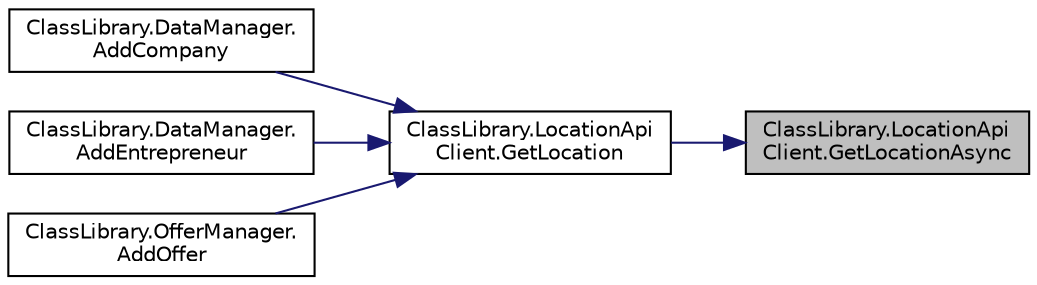 digraph "ClassLibrary.LocationApiClient.GetLocationAsync"
{
 // INTERACTIVE_SVG=YES
 // LATEX_PDF_SIZE
  edge [fontname="Helvetica",fontsize="10",labelfontname="Helvetica",labelfontsize="10"];
  node [fontname="Helvetica",fontsize="10",shape=record];
  rankdir="RL";
  Node1 [label="ClassLibrary.LocationApi\lClient.GetLocationAsync",height=0.2,width=0.4,color="black", fillcolor="grey75", style="filled", fontcolor="black",tooltip="Obtiene las coordenadas de una dirección."];
  Node1 -> Node2 [dir="back",color="midnightblue",fontsize="10",style="solid",fontname="Helvetica"];
  Node2 [label="ClassLibrary.LocationApi\lClient.GetLocation",height=0.2,width=0.4,color="black", fillcolor="white", style="filled",URL="$classClassLibrary_1_1LocationApiClient.html#a86e0cc441fb8dc61749885b9df7f0200",tooltip=" "];
  Node2 -> Node3 [dir="back",color="midnightblue",fontsize="10",style="solid",fontname="Helvetica"];
  Node3 [label="ClassLibrary.DataManager.\lAddCompany",height=0.2,width=0.4,color="black", fillcolor="white", style="filled",URL="$classClassLibrary_1_1DataManager.html#a77a7c7f9033b2c98bfd4e2414cf0ab14",tooltip="Agrega empresas a la lista"];
  Node2 -> Node4 [dir="back",color="midnightblue",fontsize="10",style="solid",fontname="Helvetica"];
  Node4 [label="ClassLibrary.DataManager.\lAddEntrepreneur",height=0.2,width=0.4,color="black", fillcolor="white", style="filled",URL="$classClassLibrary_1_1DataManager.html#a4a6f92c811b5d5830481f906616eca78",tooltip="Agrega emprendedores a la lista"];
  Node2 -> Node5 [dir="back",color="midnightblue",fontsize="10",style="solid",fontname="Helvetica"];
  Node5 [label="ClassLibrary.OfferManager.\lAddOffer",height=0.2,width=0.4,color="black", fillcolor="white", style="filled",URL="$classClassLibrary_1_1OfferManager.html#af3ce62754e9e1cba475d9ea73abcd508",tooltip="El metodo crea una instacia de la oferta y la agrega al catalogo."];
}
